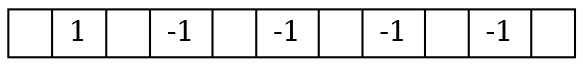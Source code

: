 digraph g {
splines = false;
node [shape = record,height=.1]; 
node0[label = "<f01> | <f1>1| <f12> |<f2>-1| <f23> |<f3>-1| <f34> |<f4>-1| <f45> |<f5>-1| <f50>"]; 
}